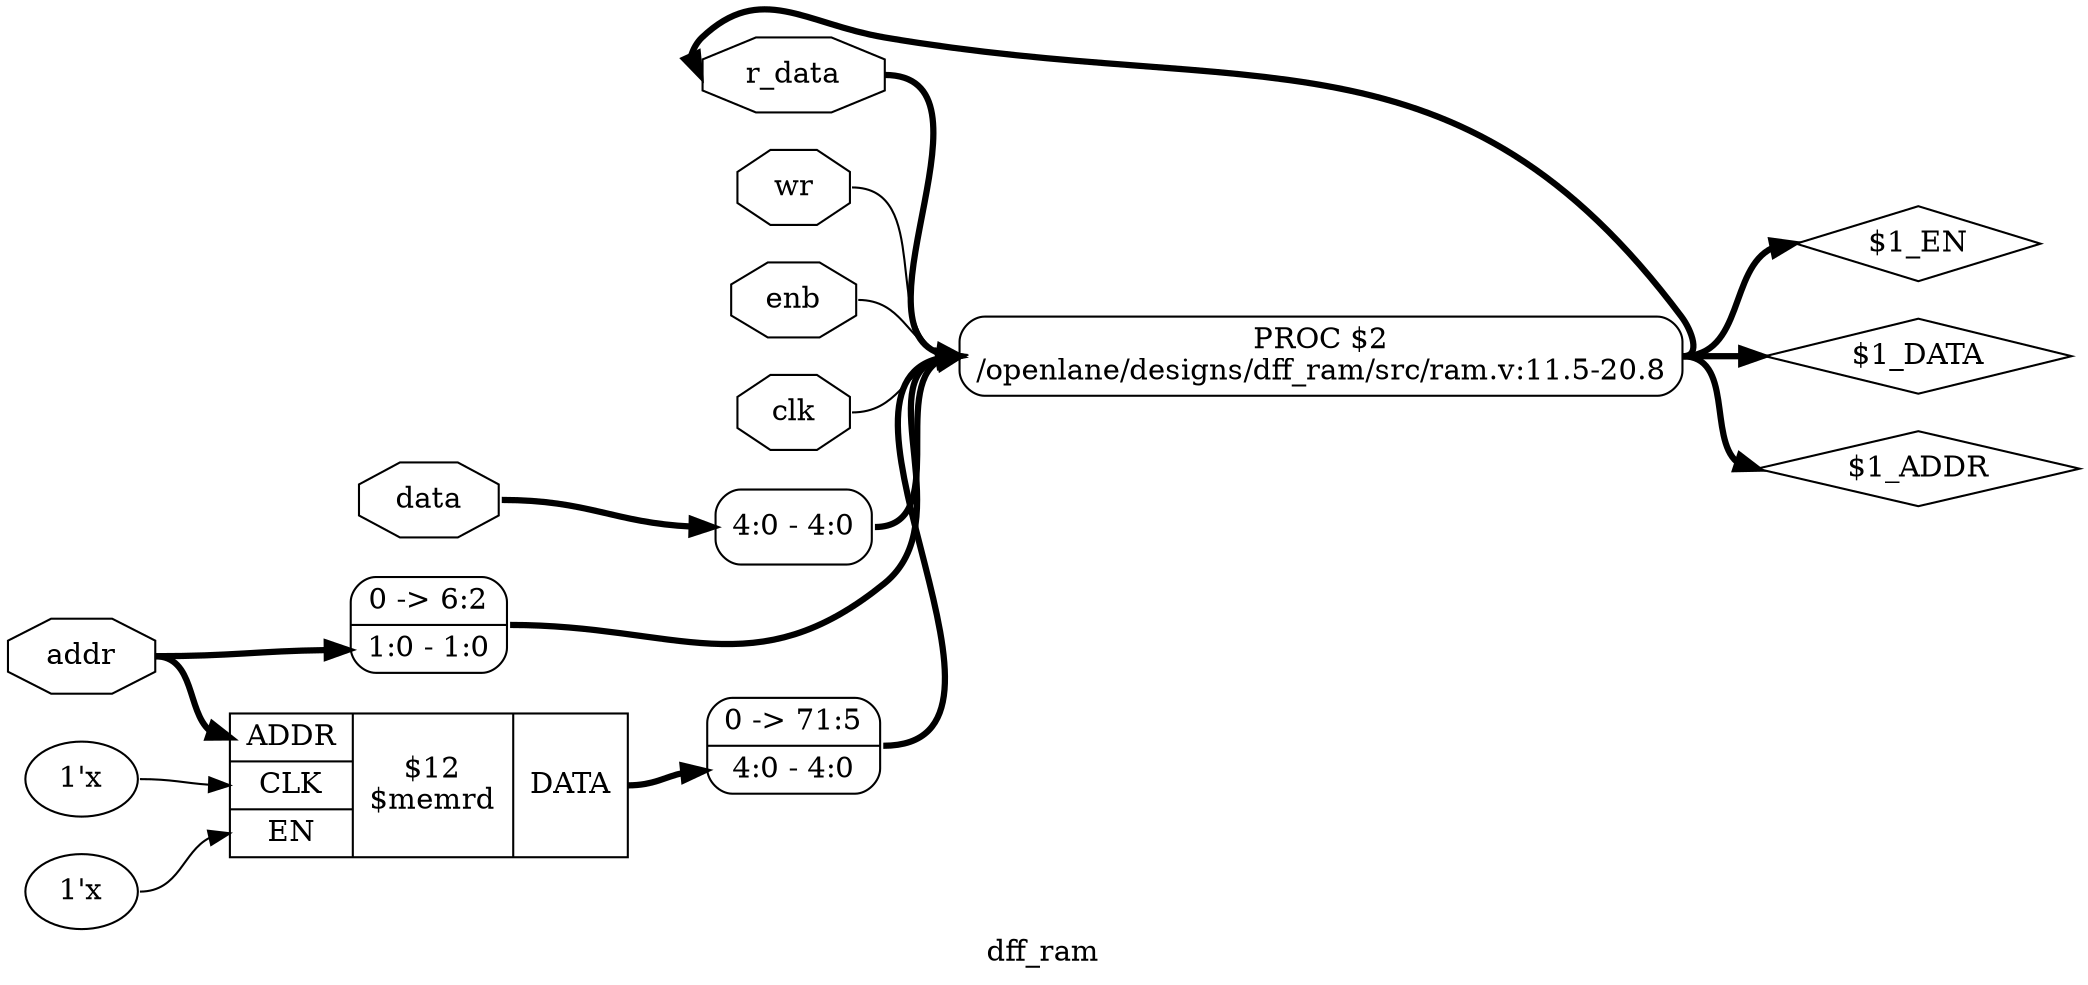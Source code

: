 digraph "dff_ram" {
label="dff_ram";
rankdir="LR";
remincross=true;
n15 [ shape=octagon, label="r_data", color="black", fontcolor="black" ];
n16 [ shape=octagon, label="wr", color="black", fontcolor="black" ];
n17 [ shape=octagon, label="enb", color="black", fontcolor="black" ];
n18 [ shape=octagon, label="data", color="black", fontcolor="black" ];
n19 [ shape=octagon, label="addr", color="black", fontcolor="black" ];
n20 [ shape=octagon, label="clk", color="black", fontcolor="black" ];
v0 [ label="1'x" ];
v1 [ label="1'x" ];
c25 [ shape=record, label="{{<p21> ADDR|<p22> CLK|<p23> EN}|$12\n$memrd|{<p24> DATA}}" ];
x3 [ shape=record, style=rounded, label="<s0> 4:0 - 4:0 " ];
x4 [ shape=record, style=rounded, label="0 -&gt; 6:2 |<s0> 1:0 - 1:0 " ];
x5 [ shape=record, style=rounded, label="0 -&gt; 71:5 |<s0> 4:0 - 4:0 " ];
p2 [shape=box, style=rounded, label="PROC $2\n/openlane/designs/dff_ram/src/ram.v:11.5-20.8"];
c25:p24:e -> x5:s0:w [color="black", style="setlinewidth(3)", label=""];
n12 [ shape=diamond, label="$1_EN" ];
p2:e -> n12:w [color="black", style="setlinewidth(3)", label=""];
n13 [ shape=diamond, label="$1_DATA" ];
p2:e -> n13:w [color="black", style="setlinewidth(3)", label=""];
n14 [ shape=diamond, label="$1_ADDR" ];
p2:e -> n14:w [color="black", style="setlinewidth(3)", label=""];
p2:e -> n15:w [color="black", style="setlinewidth(3)", label=""];
n15:e -> p2:w [color="black", style="setlinewidth(3)", label=""];
n16:e -> p2:w [color="black", label=""];
n17:e -> p2:w [color="black", label=""];
n18:e -> x3:s0:w [color="black", style="setlinewidth(3)", label=""];
n19:e -> c25:p21:w [color="black", style="setlinewidth(3)", label=""];
n19:e -> x4:s0:w [color="black", style="setlinewidth(3)", label=""];
n20:e -> p2:w [color="black", label=""];
v0:e -> c25:p23:w [color="black", label=""];
v1:e -> c25:p22:w [color="black", label=""];
x3:e -> p2:w [color="black", style="setlinewidth(3)", label=""];
x4:e -> p2:w [color="black", style="setlinewidth(3)", label=""];
x5:e -> p2:w [color="black", style="setlinewidth(3)", label=""];
}
